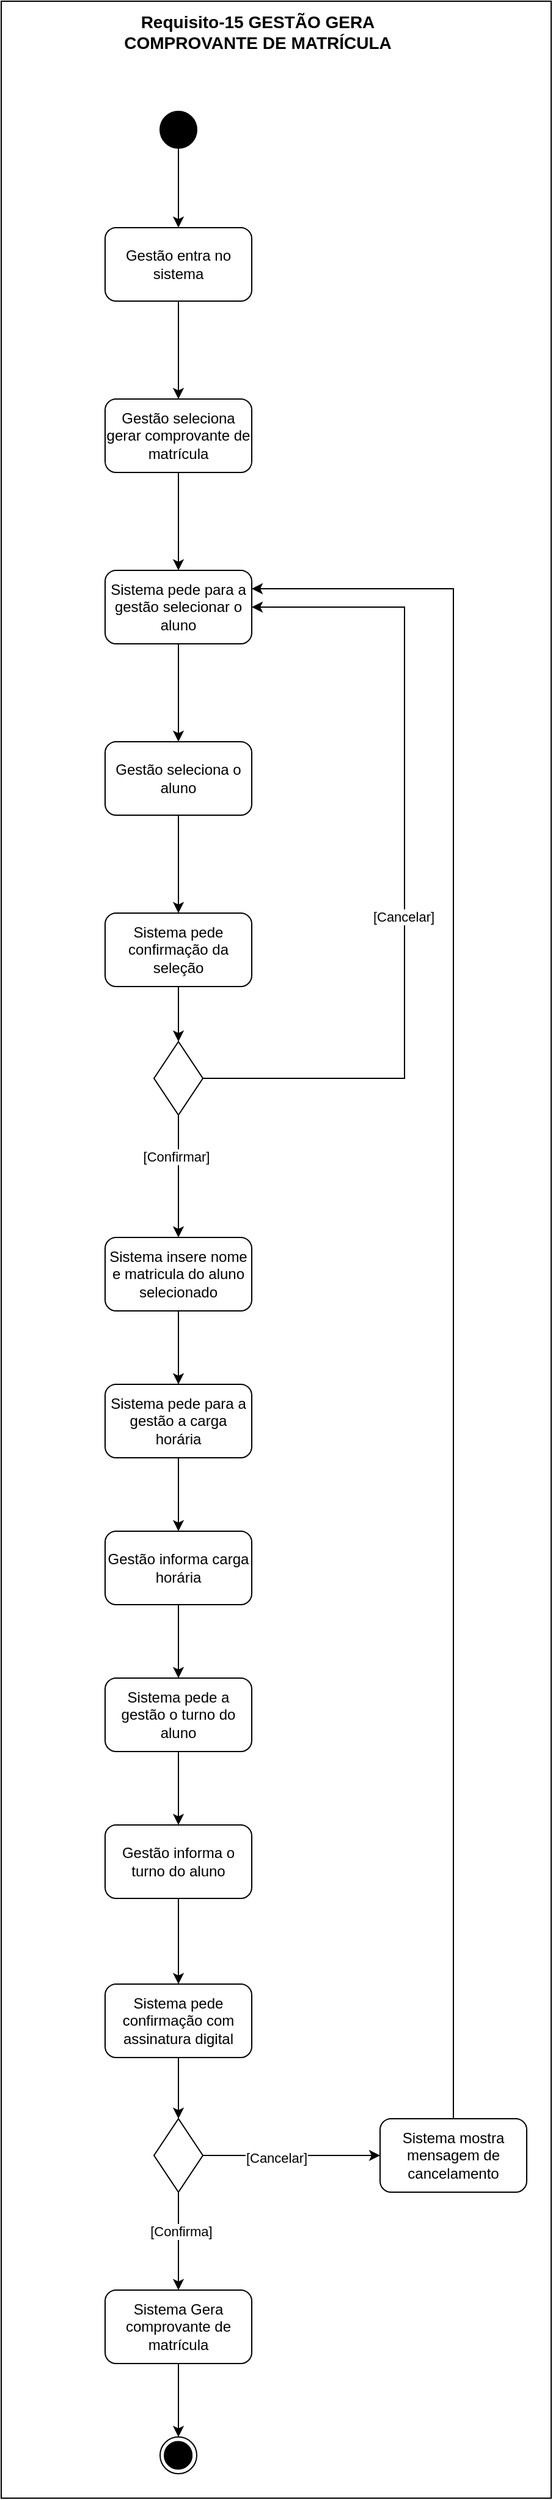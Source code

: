 <mxfile version="26.1.3">
  <diagram name="Página-1" id="VO0AwvHdA44kebhncTNj">
    <mxGraphModel dx="954" dy="1735" grid="1" gridSize="10" guides="1" tooltips="1" connect="1" arrows="1" fold="1" page="1" pageScale="1" pageWidth="827" pageHeight="1169" math="0" shadow="0">
      <root>
        <mxCell id="0" />
        <mxCell id="1" parent="0" />
        <mxCell id="eaNFa7yRyqtscTY9dYG5-46" value="" style="rounded=0;whiteSpace=wrap;html=1;" vertex="1" parent="1">
          <mxGeometry x="170" y="-1110" width="450" height="2040" as="geometry" />
        </mxCell>
        <mxCell id="eaNFa7yRyqtscTY9dYG5-4" value="" style="edgeStyle=orthogonalEdgeStyle;rounded=0;orthogonalLoop=1;jettySize=auto;html=1;" edge="1" parent="1" source="eaNFa7yRyqtscTY9dYG5-2" target="eaNFa7yRyqtscTY9dYG5-3">
          <mxGeometry relative="1" as="geometry" />
        </mxCell>
        <mxCell id="eaNFa7yRyqtscTY9dYG5-2" value="" style="ellipse;whiteSpace=wrap;html=1;aspect=fixed;fillColor=#000000;" vertex="1" parent="1">
          <mxGeometry x="300" y="-1020" width="30" height="30" as="geometry" />
        </mxCell>
        <mxCell id="eaNFa7yRyqtscTY9dYG5-6" value="" style="edgeStyle=orthogonalEdgeStyle;rounded=0;orthogonalLoop=1;jettySize=auto;html=1;" edge="1" parent="1" source="eaNFa7yRyqtscTY9dYG5-3" target="eaNFa7yRyqtscTY9dYG5-5">
          <mxGeometry relative="1" as="geometry" />
        </mxCell>
        <mxCell id="eaNFa7yRyqtscTY9dYG5-3" value="Gestão entra no sistema" style="rounded=1;whiteSpace=wrap;html=1;fillColor=#FFFFFF;" vertex="1" parent="1">
          <mxGeometry x="255" y="-925" width="120" height="60" as="geometry" />
        </mxCell>
        <mxCell id="eaNFa7yRyqtscTY9dYG5-8" value="" style="edgeStyle=orthogonalEdgeStyle;rounded=0;orthogonalLoop=1;jettySize=auto;html=1;" edge="1" parent="1" source="eaNFa7yRyqtscTY9dYG5-5" target="eaNFa7yRyqtscTY9dYG5-7">
          <mxGeometry relative="1" as="geometry" />
        </mxCell>
        <mxCell id="eaNFa7yRyqtscTY9dYG5-5" value="Gestão seleciona gerar comprovante de matrícula" style="whiteSpace=wrap;html=1;fillColor=#FFFFFF;rounded=1;" vertex="1" parent="1">
          <mxGeometry x="255" y="-785" width="120" height="60" as="geometry" />
        </mxCell>
        <mxCell id="eaNFa7yRyqtscTY9dYG5-10" value="" style="edgeStyle=orthogonalEdgeStyle;rounded=0;orthogonalLoop=1;jettySize=auto;html=1;" edge="1" parent="1" source="eaNFa7yRyqtscTY9dYG5-7" target="eaNFa7yRyqtscTY9dYG5-9">
          <mxGeometry relative="1" as="geometry" />
        </mxCell>
        <mxCell id="eaNFa7yRyqtscTY9dYG5-7" value="Sistema pede para a gestão selecionar o aluno" style="whiteSpace=wrap;html=1;fillColor=#FFFFFF;rounded=1;" vertex="1" parent="1">
          <mxGeometry x="255" y="-645" width="120" height="60" as="geometry" />
        </mxCell>
        <mxCell id="eaNFa7yRyqtscTY9dYG5-12" value="" style="edgeStyle=orthogonalEdgeStyle;rounded=0;orthogonalLoop=1;jettySize=auto;html=1;" edge="1" parent="1" source="eaNFa7yRyqtscTY9dYG5-9" target="eaNFa7yRyqtscTY9dYG5-11">
          <mxGeometry relative="1" as="geometry" />
        </mxCell>
        <mxCell id="eaNFa7yRyqtscTY9dYG5-9" value="Gestão seleciona o aluno" style="whiteSpace=wrap;html=1;fillColor=#FFFFFF;rounded=1;" vertex="1" parent="1">
          <mxGeometry x="255" y="-505" width="120" height="60" as="geometry" />
        </mxCell>
        <mxCell id="eaNFa7yRyqtscTY9dYG5-14" style="edgeStyle=orthogonalEdgeStyle;rounded=0;orthogonalLoop=1;jettySize=auto;html=1;exitX=0.5;exitY=1;exitDx=0;exitDy=0;entryX=0.5;entryY=0;entryDx=0;entryDy=0;" edge="1" parent="1" source="eaNFa7yRyqtscTY9dYG5-11" target="eaNFa7yRyqtscTY9dYG5-13">
          <mxGeometry relative="1" as="geometry" />
        </mxCell>
        <mxCell id="eaNFa7yRyqtscTY9dYG5-11" value="Sistema pede confirmação da seleção" style="whiteSpace=wrap;html=1;fillColor=#FFFFFF;rounded=1;" vertex="1" parent="1">
          <mxGeometry x="255" y="-365" width="120" height="60" as="geometry" />
        </mxCell>
        <mxCell id="eaNFa7yRyqtscTY9dYG5-16" value="" style="edgeStyle=orthogonalEdgeStyle;rounded=0;orthogonalLoop=1;jettySize=auto;html=1;entryX=1;entryY=0.5;entryDx=0;entryDy=0;exitX=1;exitY=0.5;exitDx=0;exitDy=0;" edge="1" parent="1" source="eaNFa7yRyqtscTY9dYG5-13" target="eaNFa7yRyqtscTY9dYG5-7">
          <mxGeometry relative="1" as="geometry">
            <mxPoint x="460" y="-230" as="targetPoint" />
            <Array as="points">
              <mxPoint x="500" y="-230" />
              <mxPoint x="500" y="-615" />
            </Array>
          </mxGeometry>
        </mxCell>
        <mxCell id="eaNFa7yRyqtscTY9dYG5-17" value="[Cancelar]" style="edgeLabel;html=1;align=center;verticalAlign=middle;resizable=0;points=[];" vertex="1" connectable="0" parent="eaNFa7yRyqtscTY9dYG5-16">
          <mxGeometry x="-0.12" y="1" relative="1" as="geometry">
            <mxPoint as="offset" />
          </mxGeometry>
        </mxCell>
        <mxCell id="eaNFa7yRyqtscTY9dYG5-19" value="" style="edgeStyle=orthogonalEdgeStyle;rounded=0;orthogonalLoop=1;jettySize=auto;html=1;" edge="1" parent="1" source="eaNFa7yRyqtscTY9dYG5-13" target="eaNFa7yRyqtscTY9dYG5-18">
          <mxGeometry relative="1" as="geometry" />
        </mxCell>
        <mxCell id="eaNFa7yRyqtscTY9dYG5-20" value="[Confirmar]" style="edgeLabel;html=1;align=center;verticalAlign=middle;resizable=0;points=[];" vertex="1" connectable="0" parent="eaNFa7yRyqtscTY9dYG5-19">
          <mxGeometry x="-0.325" y="-2" relative="1" as="geometry">
            <mxPoint as="offset" />
          </mxGeometry>
        </mxCell>
        <mxCell id="eaNFa7yRyqtscTY9dYG5-13" value="" style="rhombus;whiteSpace=wrap;html=1;" vertex="1" parent="1">
          <mxGeometry x="295" y="-260" width="40" height="60" as="geometry" />
        </mxCell>
        <mxCell id="eaNFa7yRyqtscTY9dYG5-22" value="" style="edgeStyle=orthogonalEdgeStyle;rounded=0;orthogonalLoop=1;jettySize=auto;html=1;" edge="1" parent="1" source="eaNFa7yRyqtscTY9dYG5-18" target="eaNFa7yRyqtscTY9dYG5-21">
          <mxGeometry relative="1" as="geometry" />
        </mxCell>
        <mxCell id="eaNFa7yRyqtscTY9dYG5-18" value="Sistema insere nome e matricula do aluno selecionado" style="rounded=1;whiteSpace=wrap;html=1;" vertex="1" parent="1">
          <mxGeometry x="255" y="-100" width="120" height="60" as="geometry" />
        </mxCell>
        <mxCell id="eaNFa7yRyqtscTY9dYG5-24" value="" style="edgeStyle=orthogonalEdgeStyle;rounded=0;orthogonalLoop=1;jettySize=auto;html=1;" edge="1" parent="1" source="eaNFa7yRyqtscTY9dYG5-21" target="eaNFa7yRyqtscTY9dYG5-23">
          <mxGeometry relative="1" as="geometry" />
        </mxCell>
        <mxCell id="eaNFa7yRyqtscTY9dYG5-21" value="Sistema pede para a gestão a carga horária" style="whiteSpace=wrap;html=1;rounded=1;" vertex="1" parent="1">
          <mxGeometry x="255" y="20" width="120" height="60" as="geometry" />
        </mxCell>
        <mxCell id="eaNFa7yRyqtscTY9dYG5-26" value="" style="edgeStyle=orthogonalEdgeStyle;rounded=0;orthogonalLoop=1;jettySize=auto;html=1;" edge="1" parent="1" source="eaNFa7yRyqtscTY9dYG5-23" target="eaNFa7yRyqtscTY9dYG5-25">
          <mxGeometry relative="1" as="geometry" />
        </mxCell>
        <mxCell id="eaNFa7yRyqtscTY9dYG5-23" value="Gestão informa carga horária" style="whiteSpace=wrap;html=1;rounded=1;" vertex="1" parent="1">
          <mxGeometry x="255" y="140" width="120" height="60" as="geometry" />
        </mxCell>
        <mxCell id="eaNFa7yRyqtscTY9dYG5-28" value="" style="edgeStyle=orthogonalEdgeStyle;rounded=0;orthogonalLoop=1;jettySize=auto;html=1;" edge="1" parent="1" source="eaNFa7yRyqtscTY9dYG5-25" target="eaNFa7yRyqtscTY9dYG5-27">
          <mxGeometry relative="1" as="geometry" />
        </mxCell>
        <mxCell id="eaNFa7yRyqtscTY9dYG5-25" value="Sistema pede a gestão o turno do aluno" style="whiteSpace=wrap;html=1;rounded=1;" vertex="1" parent="1">
          <mxGeometry x="255" y="260" width="120" height="60" as="geometry" />
        </mxCell>
        <mxCell id="eaNFa7yRyqtscTY9dYG5-30" value="" style="edgeStyle=orthogonalEdgeStyle;rounded=0;orthogonalLoop=1;jettySize=auto;html=1;" edge="1" parent="1" source="eaNFa7yRyqtscTY9dYG5-27" target="eaNFa7yRyqtscTY9dYG5-29">
          <mxGeometry relative="1" as="geometry" />
        </mxCell>
        <mxCell id="eaNFa7yRyqtscTY9dYG5-27" value="Gestão informa o turno do aluno" style="whiteSpace=wrap;html=1;rounded=1;" vertex="1" parent="1">
          <mxGeometry x="255" y="380" width="120" height="60" as="geometry" />
        </mxCell>
        <mxCell id="eaNFa7yRyqtscTY9dYG5-32" style="edgeStyle=orthogonalEdgeStyle;rounded=0;orthogonalLoop=1;jettySize=auto;html=1;exitX=0.5;exitY=1;exitDx=0;exitDy=0;entryX=0.5;entryY=0;entryDx=0;entryDy=0;" edge="1" parent="1" source="eaNFa7yRyqtscTY9dYG5-29" target="eaNFa7yRyqtscTY9dYG5-31">
          <mxGeometry relative="1" as="geometry" />
        </mxCell>
        <mxCell id="eaNFa7yRyqtscTY9dYG5-29" value="Sistema pede confirmação com assinatura digital" style="whiteSpace=wrap;html=1;rounded=1;" vertex="1" parent="1">
          <mxGeometry x="255" y="510" width="120" height="60" as="geometry" />
        </mxCell>
        <mxCell id="eaNFa7yRyqtscTY9dYG5-36" value="" style="edgeStyle=orthogonalEdgeStyle;rounded=0;orthogonalLoop=1;jettySize=auto;html=1;" edge="1" parent="1" source="eaNFa7yRyqtscTY9dYG5-31" target="eaNFa7yRyqtscTY9dYG5-35">
          <mxGeometry relative="1" as="geometry" />
        </mxCell>
        <mxCell id="eaNFa7yRyqtscTY9dYG5-37" value="[Confirma]" style="edgeLabel;html=1;align=center;verticalAlign=middle;resizable=0;points=[];" vertex="1" connectable="0" parent="eaNFa7yRyqtscTY9dYG5-36">
          <mxGeometry x="-0.2" y="2" relative="1" as="geometry">
            <mxPoint as="offset" />
          </mxGeometry>
        </mxCell>
        <mxCell id="eaNFa7yRyqtscTY9dYG5-43" value="" style="edgeStyle=orthogonalEdgeStyle;rounded=0;orthogonalLoop=1;jettySize=auto;html=1;" edge="1" parent="1" source="eaNFa7yRyqtscTY9dYG5-31" target="eaNFa7yRyqtscTY9dYG5-42">
          <mxGeometry relative="1" as="geometry" />
        </mxCell>
        <mxCell id="eaNFa7yRyqtscTY9dYG5-44" value="[Cancelar]" style="edgeLabel;html=1;align=center;verticalAlign=middle;resizable=0;points=[];" vertex="1" connectable="0" parent="eaNFa7yRyqtscTY9dYG5-43">
          <mxGeometry x="-0.172" y="-2" relative="1" as="geometry">
            <mxPoint as="offset" />
          </mxGeometry>
        </mxCell>
        <mxCell id="eaNFa7yRyqtscTY9dYG5-31" value="" style="rhombus;whiteSpace=wrap;html=1;" vertex="1" parent="1">
          <mxGeometry x="295" y="620" width="40" height="60" as="geometry" />
        </mxCell>
        <mxCell id="eaNFa7yRyqtscTY9dYG5-41" style="edgeStyle=orthogonalEdgeStyle;rounded=0;orthogonalLoop=1;jettySize=auto;html=1;exitX=0.5;exitY=1;exitDx=0;exitDy=0;entryX=0.5;entryY=0;entryDx=0;entryDy=0;" edge="1" parent="1" source="eaNFa7yRyqtscTY9dYG5-35" target="eaNFa7yRyqtscTY9dYG5-39">
          <mxGeometry relative="1" as="geometry" />
        </mxCell>
        <mxCell id="eaNFa7yRyqtscTY9dYG5-35" value="Sistema Gera comprovante de matrícula" style="rounded=1;whiteSpace=wrap;html=1;" vertex="1" parent="1">
          <mxGeometry x="255" y="760" width="120" height="60" as="geometry" />
        </mxCell>
        <mxCell id="eaNFa7yRyqtscTY9dYG5-38" value="" style="group" vertex="1" connectable="0" parent="1">
          <mxGeometry x="300" y="880" width="30" height="30" as="geometry" />
        </mxCell>
        <mxCell id="eaNFa7yRyqtscTY9dYG5-39" value="" style="ellipse;shape=doubleEllipse;whiteSpace=wrap;html=1;aspect=fixed;fillColor=#FFFFFF;" vertex="1" parent="eaNFa7yRyqtscTY9dYG5-38">
          <mxGeometry width="30" height="30" as="geometry" />
        </mxCell>
        <mxCell id="eaNFa7yRyqtscTY9dYG5-40" value="" style="ellipse;shape=doubleEllipse;whiteSpace=wrap;html=1;aspect=fixed;fillColor=#000000;" vertex="1" parent="eaNFa7yRyqtscTY9dYG5-38">
          <mxGeometry x="3.5" y="3.75" width="22.5" height="22.5" as="geometry" />
        </mxCell>
        <mxCell id="eaNFa7yRyqtscTY9dYG5-45" style="edgeStyle=orthogonalEdgeStyle;rounded=0;orthogonalLoop=1;jettySize=auto;html=1;exitX=0.5;exitY=0;exitDx=0;exitDy=0;entryX=1;entryY=0.25;entryDx=0;entryDy=0;" edge="1" parent="1" source="eaNFa7yRyqtscTY9dYG5-42" target="eaNFa7yRyqtscTY9dYG5-7">
          <mxGeometry relative="1" as="geometry" />
        </mxCell>
        <mxCell id="eaNFa7yRyqtscTY9dYG5-42" value="Sistema mostra mensagem de cancelamento" style="rounded=1;whiteSpace=wrap;html=1;" vertex="1" parent="1">
          <mxGeometry x="480" y="620" width="120" height="60" as="geometry" />
        </mxCell>
        <mxCell id="eaNFa7yRyqtscTY9dYG5-48" value="Requisito-15 GESTÃO GERA COMPROVANTE DE MATRÍCULA" style="text;html=1;align=center;verticalAlign=middle;whiteSpace=wrap;rounded=0;fontStyle=1;fontSize=14;" vertex="1" parent="1">
          <mxGeometry x="230" y="-1100" width="300" height="30" as="geometry" />
        </mxCell>
      </root>
    </mxGraphModel>
  </diagram>
</mxfile>
